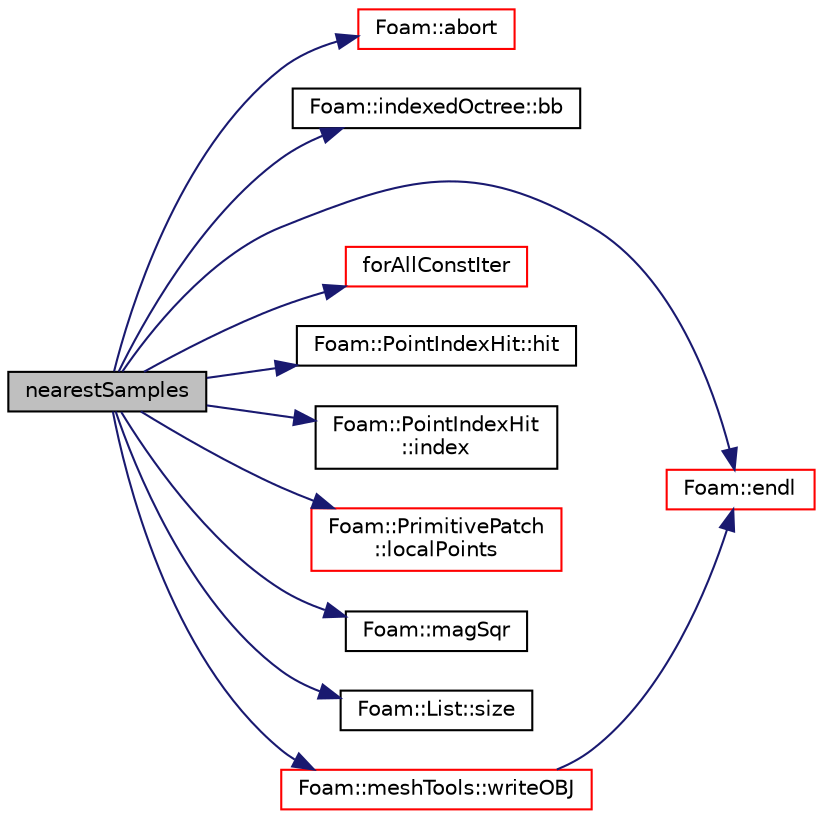 digraph "nearestSamples"
{
  bgcolor="transparent";
  edge [fontname="Helvetica",fontsize="10",labelfontname="Helvetica",labelfontsize="10"];
  node [fontname="Helvetica",fontsize="10",shape=record];
  rankdir="LR";
  Node1 [label="nearestSamples",height=0.2,width=0.4,color="black", fillcolor="grey75", style="filled", fontcolor="black"];
  Node1 -> Node2 [color="midnightblue",fontsize="10",style="solid",fontname="Helvetica"];
  Node2 [label="Foam::abort",height=0.2,width=0.4,color="red",URL="$a10974.html#a447107a607d03e417307c203fa5fb44b"];
  Node1 -> Node3 [color="midnightblue",fontsize="10",style="solid",fontname="Helvetica"];
  Node3 [label="Foam::indexedOctree::bb",height=0.2,width=0.4,color="black",URL="$a01069.html#af955c64dcfefdc4ac1d969621016d443",tooltip="Top bounding box. "];
  Node1 -> Node4 [color="midnightblue",fontsize="10",style="solid",fontname="Helvetica"];
  Node4 [label="Foam::endl",height=0.2,width=0.4,color="red",URL="$a10974.html#a2db8fe02a0d3909e9351bb4275b23ce4",tooltip="Add newline and flush stream. "];
  Node1 -> Node5 [color="midnightblue",fontsize="10",style="solid",fontname="Helvetica"];
  Node5 [label="forAllConstIter",height=0.2,width=0.4,color="red",URL="$a03057.html#ae21e2836509b0fa7f7cedf6493b11b09"];
  Node1 -> Node6 [color="midnightblue",fontsize="10",style="solid",fontname="Helvetica"];
  Node6 [label="Foam::PointIndexHit::hit",height=0.2,width=0.4,color="black",URL="$a01923.html#ad963d38a624b8bf8b37c210109dba03c",tooltip="Is there a hit. "];
  Node1 -> Node7 [color="midnightblue",fontsize="10",style="solid",fontname="Helvetica"];
  Node7 [label="Foam::PointIndexHit\l::index",height=0.2,width=0.4,color="black",URL="$a01923.html#a7d1e8acadb27bd2b4e61457d47b71b6f",tooltip="Return index. "];
  Node1 -> Node8 [color="midnightblue",fontsize="10",style="solid",fontname="Helvetica"];
  Node8 [label="Foam::PrimitivePatch\l::localPoints",height=0.2,width=0.4,color="red",URL="$a02011.html#a180aa335ba66b3224df33de8eb29b3bf",tooltip="Return pointField of points in patch. "];
  Node1 -> Node9 [color="midnightblue",fontsize="10",style="solid",fontname="Helvetica"];
  Node9 [label="Foam::magSqr",height=0.2,width=0.4,color="black",URL="$a10974.html#ae6fff2c6981e6d9618aa5038e69def6e"];
  Node1 -> Node10 [color="midnightblue",fontsize="10",style="solid",fontname="Helvetica"];
  Node10 [label="Foam::List::size",height=0.2,width=0.4,color="black",URL="$a01391.html#a8a5f6fa29bd4b500caf186f60245b384",tooltip="Override size to be inconsistent with allocated storage. "];
  Node1 -> Node11 [color="midnightblue",fontsize="10",style="solid",fontname="Helvetica"];
  Node11 [label="Foam::meshTools::writeOBJ",height=0.2,width=0.4,color="red",URL="$a11030.html#afd76c6ccc8ee4a5957f0232218167c17",tooltip="Write obj representation of point. "];
  Node11 -> Node4 [color="midnightblue",fontsize="10",style="solid",fontname="Helvetica"];
}
